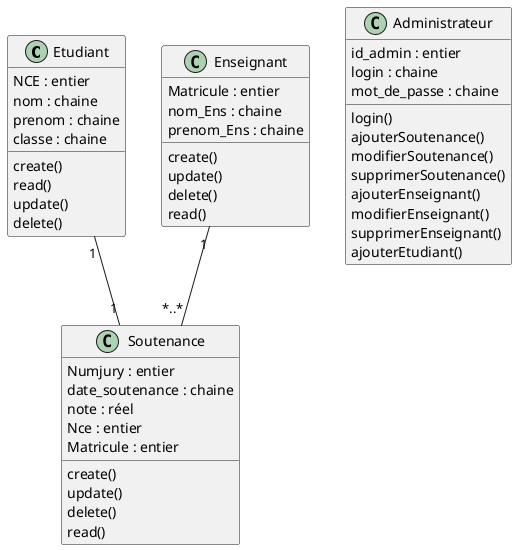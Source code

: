 @startuml Gestion de Stage
class Etudiant {
  NCE : entier
  nom : chaine
  prenom : chaine
  classe : chaine
  create()
  read()
  update()
  delete()
}

class Enseignant {
  Matricule : entier
  nom_Ens : chaine
  prenom_Ens : chaine
  create()
  update()
  delete()
  read()
}

class Soutenance {
  Numjury : entier
  date_soutenance : chaine
  note : réel
  Nce : entier
  Matricule : entier  
  create()
  update()
  delete()
  read()
}

class Administrateur {
  id_admin : entier
  login : chaine
  mot_de_passe : chaine
  login()
  ajouterSoutenance()
  modifierSoutenance()
  supprimerSoutenance()
  ajouterEnseignant()
  modifierEnseignant()
  supprimerEnseignant()
  ajouterEtudiant()

}

Etudiant "1" -- "1" Soutenance  
Enseignant "1" -- "*..*" Soutenance  
@enduml